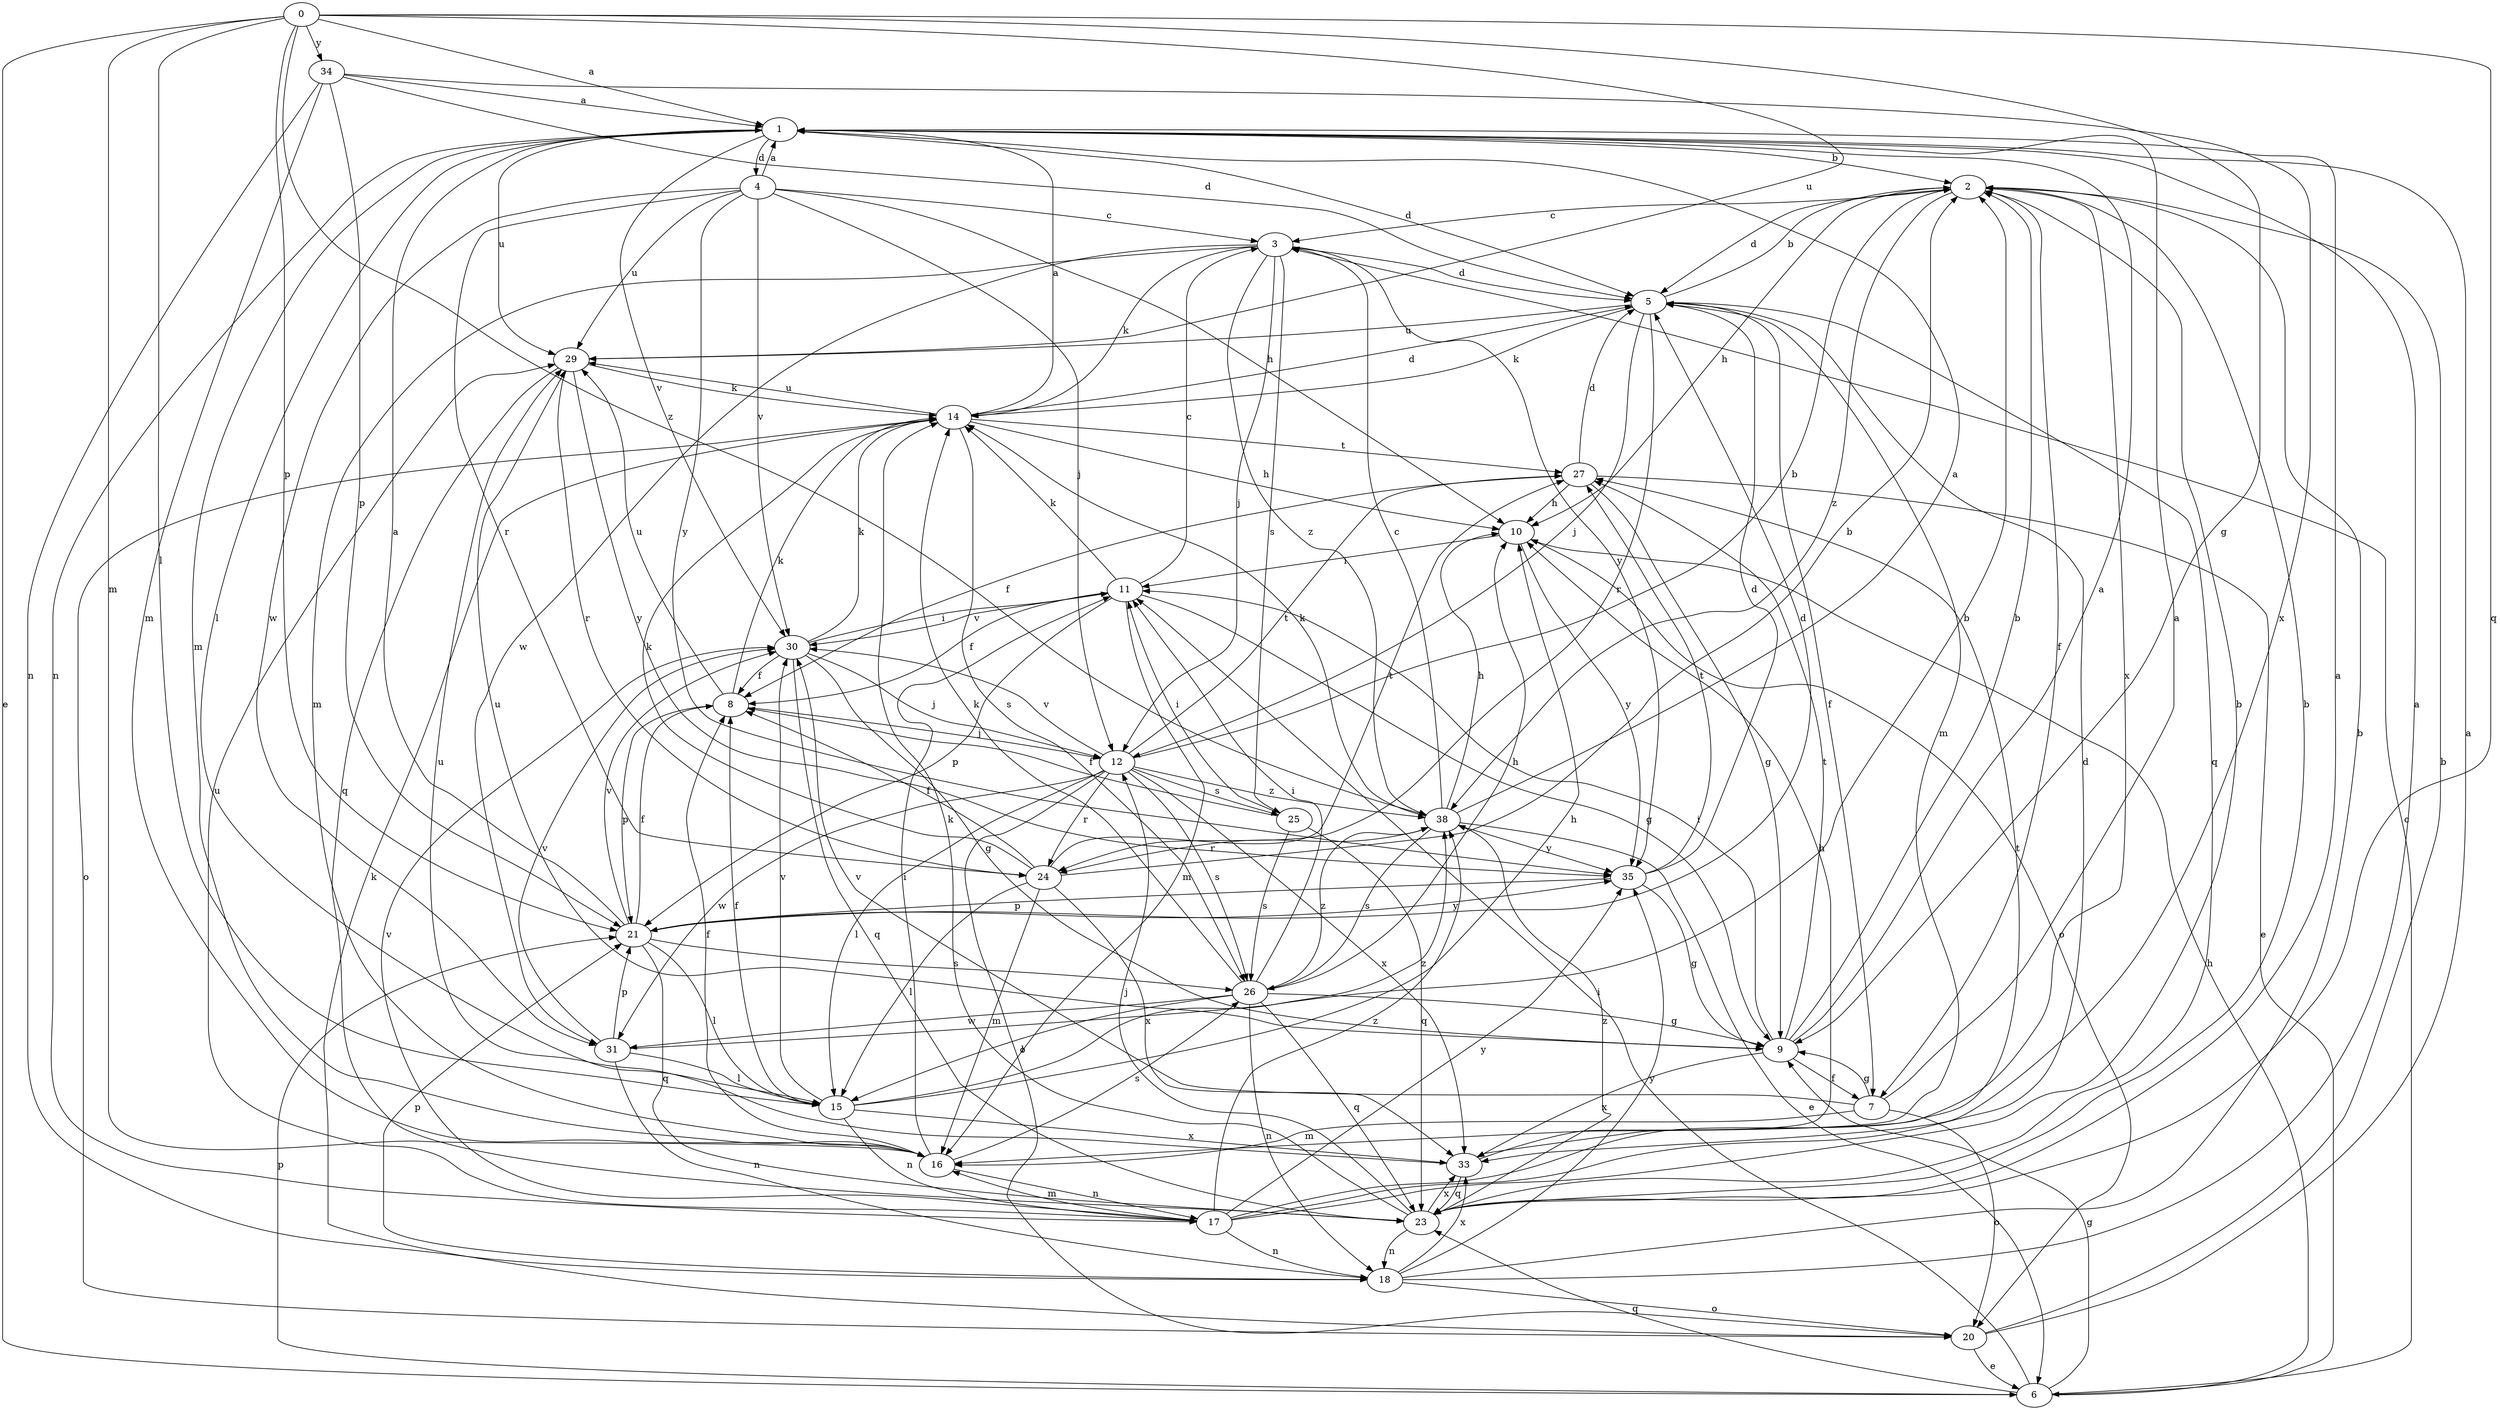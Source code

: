 strict digraph  {
0;
1;
2;
3;
4;
5;
6;
7;
8;
9;
10;
11;
12;
14;
15;
16;
17;
18;
20;
21;
23;
24;
25;
26;
27;
29;
30;
31;
33;
34;
35;
38;
0 -> 1  [label=a];
0 -> 6  [label=e];
0 -> 9  [label=g];
0 -> 15  [label=l];
0 -> 16  [label=m];
0 -> 21  [label=p];
0 -> 23  [label=q];
0 -> 29  [label=u];
0 -> 34  [label=y];
0 -> 38  [label=z];
1 -> 2  [label=b];
1 -> 4  [label=d];
1 -> 5  [label=d];
1 -> 15  [label=l];
1 -> 16  [label=m];
1 -> 17  [label=n];
1 -> 29  [label=u];
1 -> 30  [label=v];
2 -> 3  [label=c];
2 -> 5  [label=d];
2 -> 7  [label=f];
2 -> 10  [label=h];
2 -> 33  [label=x];
2 -> 38  [label=z];
3 -> 5  [label=d];
3 -> 12  [label=j];
3 -> 14  [label=k];
3 -> 16  [label=m];
3 -> 25  [label=s];
3 -> 31  [label=w];
3 -> 35  [label=y];
3 -> 38  [label=z];
4 -> 1  [label=a];
4 -> 3  [label=c];
4 -> 10  [label=h];
4 -> 12  [label=j];
4 -> 24  [label=r];
4 -> 29  [label=u];
4 -> 30  [label=v];
4 -> 31  [label=w];
4 -> 35  [label=y];
5 -> 2  [label=b];
5 -> 7  [label=f];
5 -> 12  [label=j];
5 -> 14  [label=k];
5 -> 16  [label=m];
5 -> 23  [label=q];
5 -> 24  [label=r];
5 -> 29  [label=u];
6 -> 3  [label=c];
6 -> 9  [label=g];
6 -> 10  [label=h];
6 -> 11  [label=i];
6 -> 21  [label=p];
6 -> 23  [label=q];
7 -> 1  [label=a];
7 -> 9  [label=g];
7 -> 16  [label=m];
7 -> 20  [label=o];
7 -> 30  [label=v];
8 -> 12  [label=j];
8 -> 14  [label=k];
8 -> 21  [label=p];
8 -> 29  [label=u];
9 -> 1  [label=a];
9 -> 2  [label=b];
9 -> 7  [label=f];
9 -> 11  [label=i];
9 -> 27  [label=t];
9 -> 29  [label=u];
9 -> 33  [label=x];
10 -> 11  [label=i];
10 -> 20  [label=o];
10 -> 35  [label=y];
11 -> 3  [label=c];
11 -> 8  [label=f];
11 -> 9  [label=g];
11 -> 14  [label=k];
11 -> 16  [label=m];
11 -> 21  [label=p];
11 -> 30  [label=v];
12 -> 2  [label=b];
12 -> 15  [label=l];
12 -> 20  [label=o];
12 -> 24  [label=r];
12 -> 25  [label=s];
12 -> 26  [label=s];
12 -> 27  [label=t];
12 -> 30  [label=v];
12 -> 31  [label=w];
12 -> 33  [label=x];
12 -> 38  [label=z];
14 -> 1  [label=a];
14 -> 5  [label=d];
14 -> 10  [label=h];
14 -> 20  [label=o];
14 -> 26  [label=s];
14 -> 27  [label=t];
14 -> 29  [label=u];
15 -> 8  [label=f];
15 -> 10  [label=h];
15 -> 17  [label=n];
15 -> 30  [label=v];
15 -> 33  [label=x];
15 -> 38  [label=z];
16 -> 8  [label=f];
16 -> 11  [label=i];
16 -> 17  [label=n];
16 -> 26  [label=s];
17 -> 2  [label=b];
17 -> 5  [label=d];
17 -> 16  [label=m];
17 -> 18  [label=n];
17 -> 27  [label=t];
17 -> 29  [label=u];
17 -> 30  [label=v];
17 -> 35  [label=y];
17 -> 38  [label=z];
18 -> 1  [label=a];
18 -> 2  [label=b];
18 -> 20  [label=o];
18 -> 21  [label=p];
18 -> 33  [label=x];
18 -> 35  [label=y];
20 -> 1  [label=a];
20 -> 2  [label=b];
20 -> 6  [label=e];
20 -> 14  [label=k];
21 -> 1  [label=a];
21 -> 5  [label=d];
21 -> 8  [label=f];
21 -> 15  [label=l];
21 -> 23  [label=q];
21 -> 26  [label=s];
21 -> 30  [label=v];
21 -> 35  [label=y];
23 -> 1  [label=a];
23 -> 2  [label=b];
23 -> 12  [label=j];
23 -> 14  [label=k];
23 -> 18  [label=n];
23 -> 33  [label=x];
23 -> 38  [label=z];
24 -> 2  [label=b];
24 -> 8  [label=f];
24 -> 14  [label=k];
24 -> 15  [label=l];
24 -> 16  [label=m];
24 -> 27  [label=t];
24 -> 33  [label=x];
25 -> 8  [label=f];
25 -> 11  [label=i];
25 -> 23  [label=q];
25 -> 26  [label=s];
26 -> 9  [label=g];
26 -> 10  [label=h];
26 -> 11  [label=i];
26 -> 14  [label=k];
26 -> 15  [label=l];
26 -> 18  [label=n];
26 -> 23  [label=q];
26 -> 31  [label=w];
26 -> 38  [label=z];
27 -> 5  [label=d];
27 -> 6  [label=e];
27 -> 8  [label=f];
27 -> 9  [label=g];
27 -> 10  [label=h];
29 -> 14  [label=k];
29 -> 23  [label=q];
29 -> 24  [label=r];
29 -> 35  [label=y];
30 -> 8  [label=f];
30 -> 9  [label=g];
30 -> 11  [label=i];
30 -> 12  [label=j];
30 -> 14  [label=k];
30 -> 23  [label=q];
31 -> 2  [label=b];
31 -> 15  [label=l];
31 -> 18  [label=n];
31 -> 21  [label=p];
31 -> 30  [label=v];
33 -> 10  [label=h];
33 -> 23  [label=q];
33 -> 29  [label=u];
34 -> 1  [label=a];
34 -> 5  [label=d];
34 -> 16  [label=m];
34 -> 18  [label=n];
34 -> 21  [label=p];
34 -> 33  [label=x];
35 -> 5  [label=d];
35 -> 9  [label=g];
35 -> 21  [label=p];
35 -> 27  [label=t];
38 -> 1  [label=a];
38 -> 3  [label=c];
38 -> 6  [label=e];
38 -> 10  [label=h];
38 -> 14  [label=k];
38 -> 24  [label=r];
38 -> 26  [label=s];
38 -> 35  [label=y];
}
